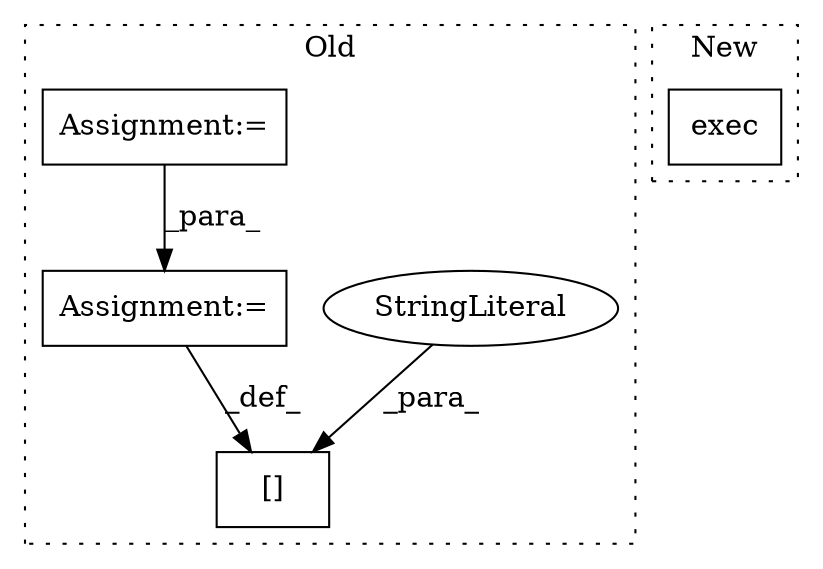 digraph G {
subgraph cluster0 {
1 [label="[]" a="2" s="1248,1278" l="7,1" shape="box"];
3 [label="StringLiteral" a="45" s="1255" l="23" shape="ellipse"];
4 [label="Assignment:=" a="7" s="1279" l="1" shape="box"];
5 [label="Assignment:=" a="7" s="798" l="13" shape="box"];
label = "Old";
style="dotted";
}
subgraph cluster1 {
2 [label="exec" a="32" s="1273,1302" l="5,1" shape="box"];
label = "New";
style="dotted";
}
3 -> 1 [label="_para_"];
4 -> 1 [label="_def_"];
5 -> 4 [label="_para_"];
}